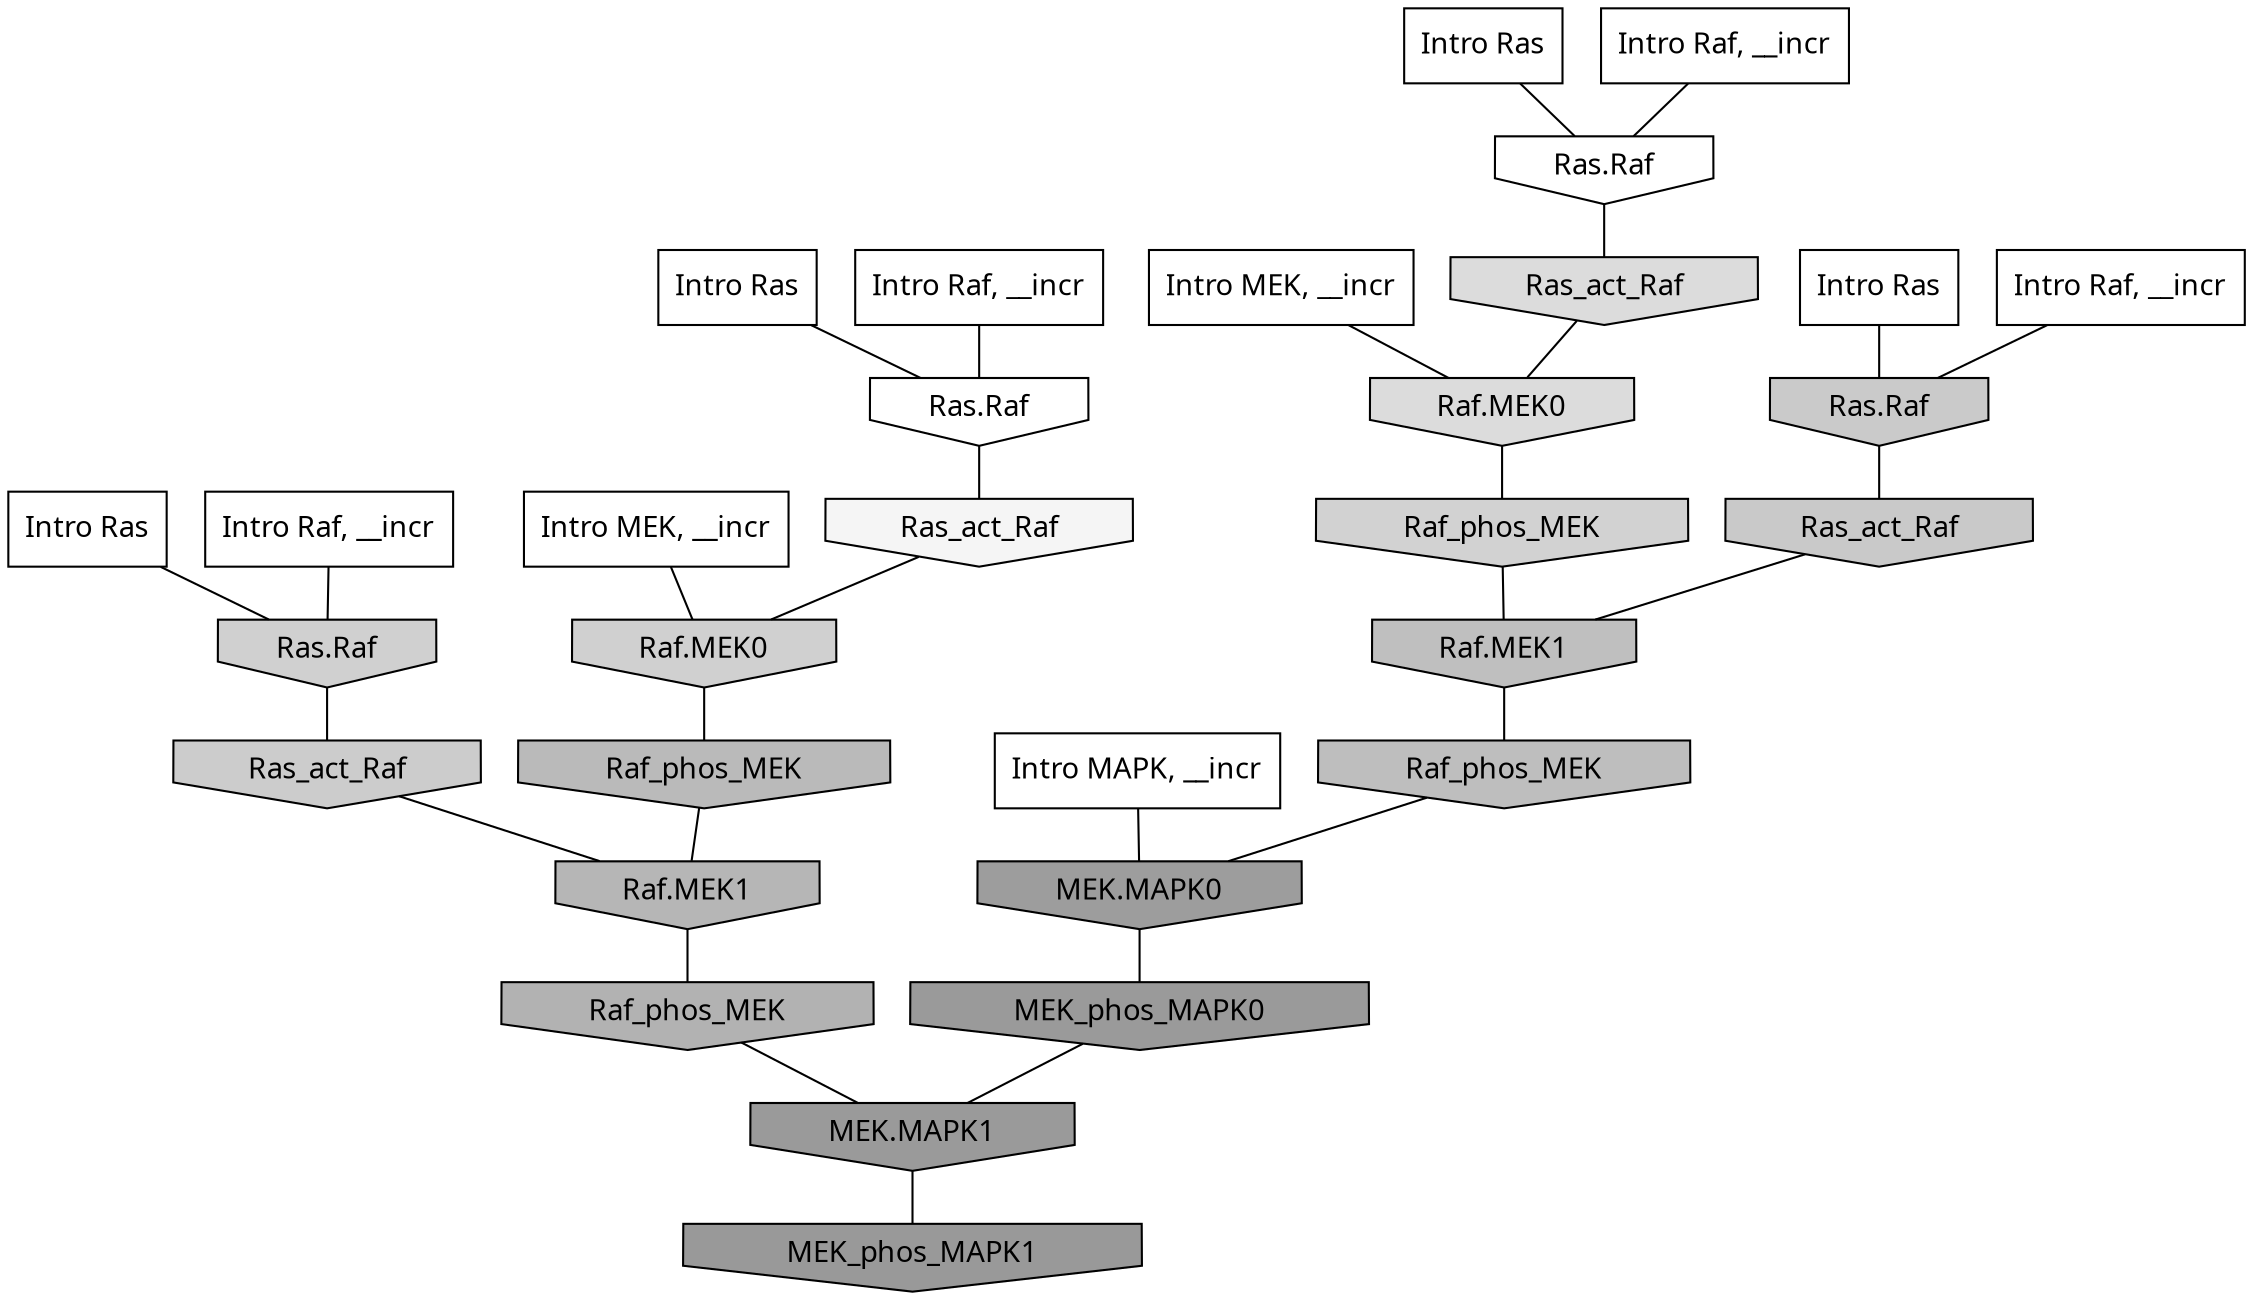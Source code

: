 digraph G{
  rankdir="TB";
  ranksep=0.30;
  node [fontname="CMU Serif"];
  edge [fontname="CMU Serif"];
  
  7 [label="Intro Ras", shape=rectangle, style=filled, fillcolor="0.000 0.000 1.000"]
  
  32 [label="Intro Ras", shape=rectangle, style=filled, fillcolor="0.000 0.000 1.000"]
  
  66 [label="Intro Ras", shape=rectangle, style=filled, fillcolor="0.000 0.000 1.000"]
  
  89 [label="Intro Ras", shape=rectangle, style=filled, fillcolor="0.000 0.000 1.000"]
  
  254 [label="Intro Raf, __incr", shape=rectangle, style=filled, fillcolor="0.000 0.000 1.000"]
  
  683 [label="Intro Raf, __incr", shape=rectangle, style=filled, fillcolor="0.000 0.000 1.000"]
  
  689 [label="Intro Raf, __incr", shape=rectangle, style=filled, fillcolor="0.000 0.000 1.000"]
  
  951 [label="Intro Raf, __incr", shape=rectangle, style=filled, fillcolor="0.000 0.000 1.000"]
  
  1327 [label="Intro MEK, __incr", shape=rectangle, style=filled, fillcolor="0.000 0.000 1.000"]
  
  1867 [label="Intro MEK, __incr", shape=rectangle, style=filled, fillcolor="0.000 0.000 1.000"]
  
  2761 [label="Intro MAPK, __incr", shape=rectangle, style=filled, fillcolor="0.000 0.000 1.000"]
  
  3239 [label="Ras.Raf", shape=invhouse, style=filled, fillcolor="0.000 0.000 1.000"]
  
  3286 [label="Ras.Raf", shape=invhouse, style=filled, fillcolor="0.000 0.000 1.000"]
  
  3539 [label="Ras_act_Raf", shape=invhouse, style=filled, fillcolor="0.000 0.000 0.959"]
  
  4662 [label="Ras_act_Raf", shape=invhouse, style=filled, fillcolor="0.000 0.000 0.862"]
  
  4669 [label="Raf.MEK0", shape=invhouse, style=filled, fillcolor="0.000 0.000 0.862"]
  
  5242 [label="Raf_phos_MEK", shape=invhouse, style=filled, fillcolor="0.000 0.000 0.821"]
  
  5376 [label="Ras.Raf", shape=invhouse, style=filled, fillcolor="0.000 0.000 0.814"]
  
  5411 [label="Raf.MEK0", shape=invhouse, style=filled, fillcolor="0.000 0.000 0.813"]
  
  5567 [label="Ras_act_Raf", shape=invhouse, style=filled, fillcolor="0.000 0.000 0.798"]
  
  5709 [label="Ras.Raf", shape=invhouse, style=filled, fillcolor="0.000 0.000 0.790"]
  
  5777 [label="Ras_act_Raf", shape=invhouse, style=filled, fillcolor="0.000 0.000 0.786"]
  
  6463 [label="Raf.MEK1", shape=invhouse, style=filled, fillcolor="0.000 0.000 0.748"]
  
  6506 [label="Raf_phos_MEK", shape=invhouse, style=filled, fillcolor="0.000 0.000 0.746"]
  
  6858 [label="Raf_phos_MEK", shape=invhouse, style=filled, fillcolor="0.000 0.000 0.730"]
  
  7321 [label="Raf.MEK1", shape=invhouse, style=filled, fillcolor="0.000 0.000 0.713"]
  
  7776 [label="Raf_phos_MEK", shape=invhouse, style=filled, fillcolor="0.000 0.000 0.696"]
  
  10395 [label="MEK.MAPK0", shape=invhouse, style=filled, fillcolor="0.000 0.000 0.617"]
  
  10906 [label="MEK_phos_MAPK0", shape=invhouse, style=filled, fillcolor="0.000 0.000 0.605"]
  
  11008 [label="MEK.MAPK1", shape=invhouse, style=filled, fillcolor="0.000 0.000 0.602"]
  
  11121 [label="MEK_phos_MAPK1", shape=invhouse, style=filled, fillcolor="0.000 0.000 0.600"]
  
  
  11008 -> 11121 [dir=none, color="0.000 0.000 0.000"] 
  10906 -> 11008 [dir=none, color="0.000 0.000 0.000"] 
  10395 -> 10906 [dir=none, color="0.000 0.000 0.000"] 
  7776 -> 11008 [dir=none, color="0.000 0.000 0.000"] 
  7321 -> 7776 [dir=none, color="0.000 0.000 0.000"] 
  6858 -> 7321 [dir=none, color="0.000 0.000 0.000"] 
  6506 -> 10395 [dir=none, color="0.000 0.000 0.000"] 
  6463 -> 6506 [dir=none, color="0.000 0.000 0.000"] 
  5777 -> 6463 [dir=none, color="0.000 0.000 0.000"] 
  5709 -> 5777 [dir=none, color="0.000 0.000 0.000"] 
  5567 -> 7321 [dir=none, color="0.000 0.000 0.000"] 
  5411 -> 6858 [dir=none, color="0.000 0.000 0.000"] 
  5376 -> 5567 [dir=none, color="0.000 0.000 0.000"] 
  5242 -> 6463 [dir=none, color="0.000 0.000 0.000"] 
  4669 -> 5242 [dir=none, color="0.000 0.000 0.000"] 
  4662 -> 4669 [dir=none, color="0.000 0.000 0.000"] 
  3539 -> 5411 [dir=none, color="0.000 0.000 0.000"] 
  3286 -> 3539 [dir=none, color="0.000 0.000 0.000"] 
  3239 -> 4662 [dir=none, color="0.000 0.000 0.000"] 
  2761 -> 10395 [dir=none, color="0.000 0.000 0.000"] 
  1867 -> 5411 [dir=none, color="0.000 0.000 0.000"] 
  1327 -> 4669 [dir=none, color="0.000 0.000 0.000"] 
  951 -> 5709 [dir=none, color="0.000 0.000 0.000"] 
  689 -> 3286 [dir=none, color="0.000 0.000 0.000"] 
  683 -> 5376 [dir=none, color="0.000 0.000 0.000"] 
  254 -> 3239 [dir=none, color="0.000 0.000 0.000"] 
  89 -> 3286 [dir=none, color="0.000 0.000 0.000"] 
  66 -> 3239 [dir=none, color="0.000 0.000 0.000"] 
  32 -> 5709 [dir=none, color="0.000 0.000 0.000"] 
  7 -> 5376 [dir=none, color="0.000 0.000 0.000"] 
  
  }
